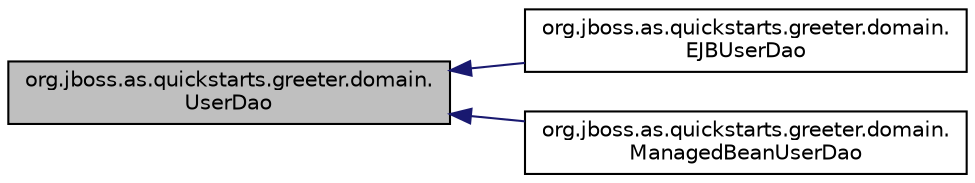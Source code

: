 digraph "org.jboss.as.quickstarts.greeter.domain.UserDao"
{
  edge [fontname="Helvetica",fontsize="10",labelfontname="Helvetica",labelfontsize="10"];
  node [fontname="Helvetica",fontsize="10",shape=record];
  rankdir="LR";
  Node0 [label="org.jboss.as.quickstarts.greeter.domain.\lUserDao",height=0.2,width=0.4,color="black", fillcolor="grey75", style="filled", fontcolor="black"];
  Node0 -> Node1 [dir="back",color="midnightblue",fontsize="10",style="solid"];
  Node1 [label="org.jboss.as.quickstarts.greeter.domain.\lEJBUserDao",height=0.2,width=0.4,color="black", fillcolor="white", style="filled",URL="$classorg_1_1jboss_1_1as_1_1quickstarts_1_1greeter_1_1domain_1_1_e_j_b_user_dao.html"];
  Node0 -> Node2 [dir="back",color="midnightblue",fontsize="10",style="solid"];
  Node2 [label="org.jboss.as.quickstarts.greeter.domain.\lManagedBeanUserDao",height=0.2,width=0.4,color="black", fillcolor="white", style="filled",URL="$classorg_1_1jboss_1_1as_1_1quickstarts_1_1greeter_1_1domain_1_1_managed_bean_user_dao.html",tooltip="This class has all the user related operations. "];
}

